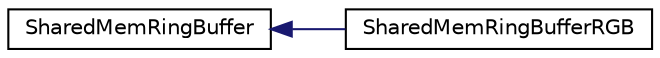 digraph "Graphical Class Hierarchy"
{
  edge [fontname="Helvetica",fontsize="10",labelfontname="Helvetica",labelfontsize="10"];
  node [fontname="Helvetica",fontsize="10",shape=record];
  rankdir="LR";
  Node0 [label="SharedMemRingBuffer",height=0.2,width=0.4,color="black", fillcolor="white", style="filled",URL="$classSharedMemRingBuffer.html",tooltip="Interprocess shared memory ring buffer synchronized with posix semaphores. "];
  Node0 -> Node1 [dir="back",color="midnightblue",fontsize="10",style="solid",fontname="Helvetica"];
  Node1 [label="SharedMemRingBufferRGB",height=0.2,width=0.4,color="black", fillcolor="white", style="filled",URL="$classSharedMemRingBufferRGB.html",tooltip="SharedMemRingBuffer for AVRGBFrame. "];
}
